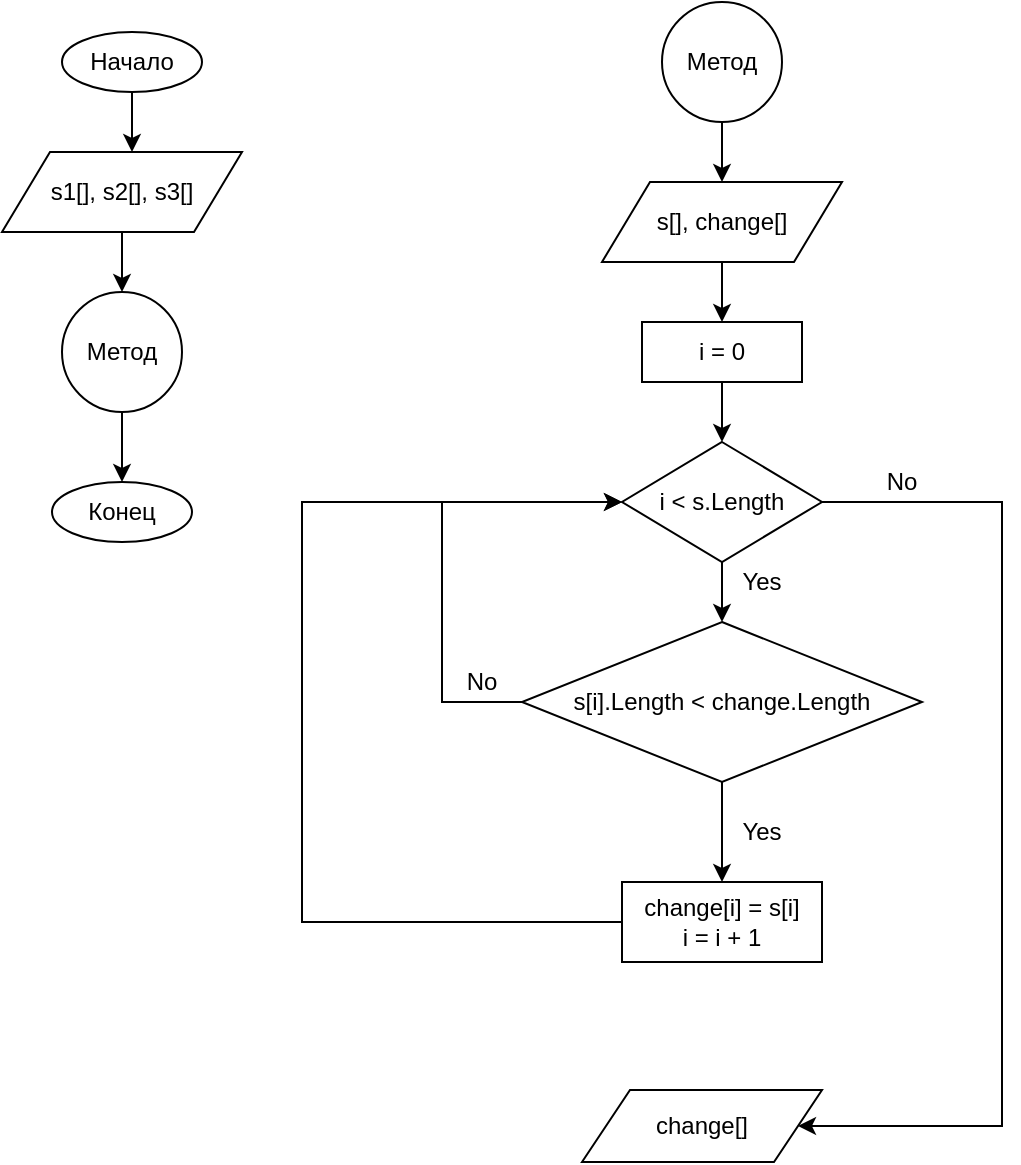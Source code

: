 <mxfile version="12.2.4"><diagram id="DbHUvFqtaJY9ZLou1HVK"><mxGraphModel dx="774" dy="411" grid="1" gridSize="10" guides="1" tooltips="1" connect="1" arrows="1" fold="1" page="1" pageScale="1" pageWidth="827" pageHeight="1169" math="0" shadow="0"><root><mxCell id="0"/><mxCell id="1" parent="0"/><mxCell id="3" style="edgeStyle=orthogonalEdgeStyle;rounded=0;orthogonalLoop=1;jettySize=auto;html=1;" edge="1" parent="1" source="2"><mxGeometry relative="1" as="geometry"><mxPoint x="155" y="85" as="targetPoint"/></mxGeometry></mxCell><mxCell id="2" value="Начало" style="ellipse;whiteSpace=wrap;html=1;" vertex="1" parent="1"><mxGeometry x="120" y="25" width="70" height="30" as="geometry"/></mxCell><mxCell id="5" style="edgeStyle=orthogonalEdgeStyle;rounded=0;orthogonalLoop=1;jettySize=auto;html=1;" edge="1" parent="1" source="4"><mxGeometry relative="1" as="geometry"><mxPoint x="150" y="155" as="targetPoint"/></mxGeometry></mxCell><mxCell id="4" value="s1[], s2[], s3[]" style="shape=parallelogram;perimeter=parallelogramPerimeter;whiteSpace=wrap;html=1;" vertex="1" parent="1"><mxGeometry x="90" y="85" width="120" height="40" as="geometry"/></mxCell><mxCell id="32" style="edgeStyle=orthogonalEdgeStyle;rounded=0;orthogonalLoop=1;jettySize=auto;html=1;" edge="1" parent="1" source="6"><mxGeometry relative="1" as="geometry"><mxPoint x="150" y="250" as="targetPoint"/></mxGeometry></mxCell><mxCell id="6" value="Метод" style="ellipse;whiteSpace=wrap;html=1;aspect=fixed;" vertex="1" parent="1"><mxGeometry x="120" y="155" width="60" height="60" as="geometry"/></mxCell><mxCell id="8" style="edgeStyle=orthogonalEdgeStyle;rounded=0;orthogonalLoop=1;jettySize=auto;html=1;" edge="1" parent="1"><mxGeometry relative="1" as="geometry"><mxPoint x="450" y="100" as="targetPoint"/><mxPoint x="450" y="70" as="sourcePoint"/></mxGeometry></mxCell><mxCell id="7" value="Метод" style="ellipse;whiteSpace=wrap;html=1;aspect=fixed;" vertex="1" parent="1"><mxGeometry x="420" y="10" width="60" height="60" as="geometry"/></mxCell><mxCell id="10" style="edgeStyle=orthogonalEdgeStyle;rounded=0;orthogonalLoop=1;jettySize=auto;html=1;" edge="1" parent="1" source="9"><mxGeometry relative="1" as="geometry"><mxPoint x="450" y="170" as="targetPoint"/></mxGeometry></mxCell><mxCell id="9" value="s[], change[]" style="shape=parallelogram;perimeter=parallelogramPerimeter;whiteSpace=wrap;html=1;" vertex="1" parent="1"><mxGeometry x="390" y="100" width="120" height="40" as="geometry"/></mxCell><mxCell id="14" style="edgeStyle=orthogonalEdgeStyle;rounded=0;orthogonalLoop=1;jettySize=auto;html=1;" edge="1" parent="1" source="11"><mxGeometry relative="1" as="geometry"><mxPoint x="450" y="320" as="targetPoint"/></mxGeometry></mxCell><mxCell id="27" style="edgeStyle=orthogonalEdgeStyle;rounded=0;orthogonalLoop=1;jettySize=auto;html=1;entryX=1;entryY=0.5;entryDx=0;entryDy=0;" edge="1" parent="1" source="11" target="26"><mxGeometry relative="1" as="geometry"><Array as="points"><mxPoint x="590" y="260"/><mxPoint x="590" y="572"/></Array></mxGeometry></mxCell><mxCell id="11" value="i &amp;lt; s.Length" style="rhombus;whiteSpace=wrap;html=1;" vertex="1" parent="1"><mxGeometry x="400" y="230" width="100" height="60" as="geometry"/></mxCell><mxCell id="13" style="edgeStyle=orthogonalEdgeStyle;rounded=0;orthogonalLoop=1;jettySize=auto;html=1;" edge="1" parent="1" source="12"><mxGeometry relative="1" as="geometry"><mxPoint x="450" y="230" as="targetPoint"/></mxGeometry></mxCell><mxCell id="12" value="i = 0" style="rounded=0;whiteSpace=wrap;html=1;" vertex="1" parent="1"><mxGeometry x="410" y="170" width="80" height="30" as="geometry"/></mxCell><mxCell id="16" style="edgeStyle=orthogonalEdgeStyle;rounded=0;orthogonalLoop=1;jettySize=auto;html=1;entryX=0;entryY=0.5;entryDx=0;entryDy=0;" edge="1" parent="1" source="15" target="11"><mxGeometry relative="1" as="geometry"><Array as="points"><mxPoint x="310" y="360"/><mxPoint x="310" y="260"/></Array></mxGeometry></mxCell><mxCell id="21" style="edgeStyle=orthogonalEdgeStyle;rounded=0;orthogonalLoop=1;jettySize=auto;html=1;entryX=0.5;entryY=0;entryDx=0;entryDy=0;" edge="1" parent="1" source="15" target="20"><mxGeometry relative="1" as="geometry"><mxPoint x="450" y="430" as="targetPoint"/></mxGeometry></mxCell><mxCell id="15" value="s[i].Length &amp;lt; change.Length" style="rhombus;whiteSpace=wrap;html=1;" vertex="1" parent="1"><mxGeometry x="350" y="320" width="200" height="80" as="geometry"/></mxCell><mxCell id="17" value="No" style="text;html=1;strokeColor=none;fillColor=none;align=center;verticalAlign=middle;whiteSpace=wrap;rounded=0;" vertex="1" parent="1"><mxGeometry x="310" y="340" width="40" height="20" as="geometry"/></mxCell><mxCell id="24" style="edgeStyle=orthogonalEdgeStyle;rounded=0;orthogonalLoop=1;jettySize=auto;html=1;" edge="1" parent="1" source="20"><mxGeometry relative="1" as="geometry"><mxPoint x="400" y="260" as="targetPoint"/><Array as="points"><mxPoint x="240" y="470"/><mxPoint x="240" y="260"/></Array></mxGeometry></mxCell><mxCell id="20" value="change[i] = s[i]&lt;br&gt;i = i + 1" style="rounded=0;whiteSpace=wrap;html=1;" vertex="1" parent="1"><mxGeometry x="400" y="450" width="100" height="40" as="geometry"/></mxCell><mxCell id="22" value="Yes" style="text;html=1;strokeColor=none;fillColor=none;align=center;verticalAlign=middle;whiteSpace=wrap;rounded=0;" vertex="1" parent="1"><mxGeometry x="450" y="415" width="40" height="20" as="geometry"/></mxCell><mxCell id="26" value="change[]" style="shape=parallelogram;perimeter=parallelogramPerimeter;whiteSpace=wrap;html=1;" vertex="1" parent="1"><mxGeometry x="380" y="554" width="120" height="36" as="geometry"/></mxCell><mxCell id="28" value="Yes" style="text;html=1;strokeColor=none;fillColor=none;align=center;verticalAlign=middle;whiteSpace=wrap;rounded=0;" vertex="1" parent="1"><mxGeometry x="450" y="290" width="40" height="20" as="geometry"/></mxCell><mxCell id="29" value="No" style="text;html=1;strokeColor=none;fillColor=none;align=center;verticalAlign=middle;whiteSpace=wrap;rounded=0;" vertex="1" parent="1"><mxGeometry x="520" y="240" width="40" height="20" as="geometry"/></mxCell><mxCell id="31" value="Конец" style="ellipse;whiteSpace=wrap;html=1;" vertex="1" parent="1"><mxGeometry x="115" y="250" width="70" height="30" as="geometry"/></mxCell></root></mxGraphModel></diagram></mxfile>